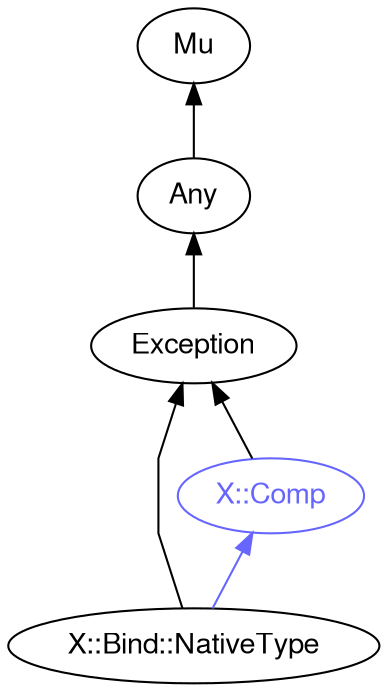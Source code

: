 digraph "perl6-type-graph" {
    rankdir=BT;
    splines=polyline;
    overlap=false; 
    // Types
    "X::Bind::NativeType" [color="#000000", fontcolor="#000000", href="/type/X::Bind::NativeType", fontname="FreeSans"];
    "Mu" [color="#000000", fontcolor="#000000", href="/type/Mu", fontname="FreeSans"];
    "Any" [color="#000000", fontcolor="#000000", href="/type/Any", fontname="FreeSans"];
    "Exception" [color="#000000", fontcolor="#000000", href="/type/Exception", fontname="FreeSans"];
    "X::Comp" [color="#6666FF", fontcolor="#6666FF", href="/type/X::Comp", fontname="FreeSans"];

    // Superclasses
    "X::Bind::NativeType" -> "Exception" [color="#000000"];
    "Any" -> "Mu" [color="#000000"];
    "Exception" -> "Any" [color="#000000"];
    "X::Comp" -> "Exception" [color="#000000"];

    // Roles
    "X::Bind::NativeType" -> "X::Comp" [color="#6666FF"];
}
